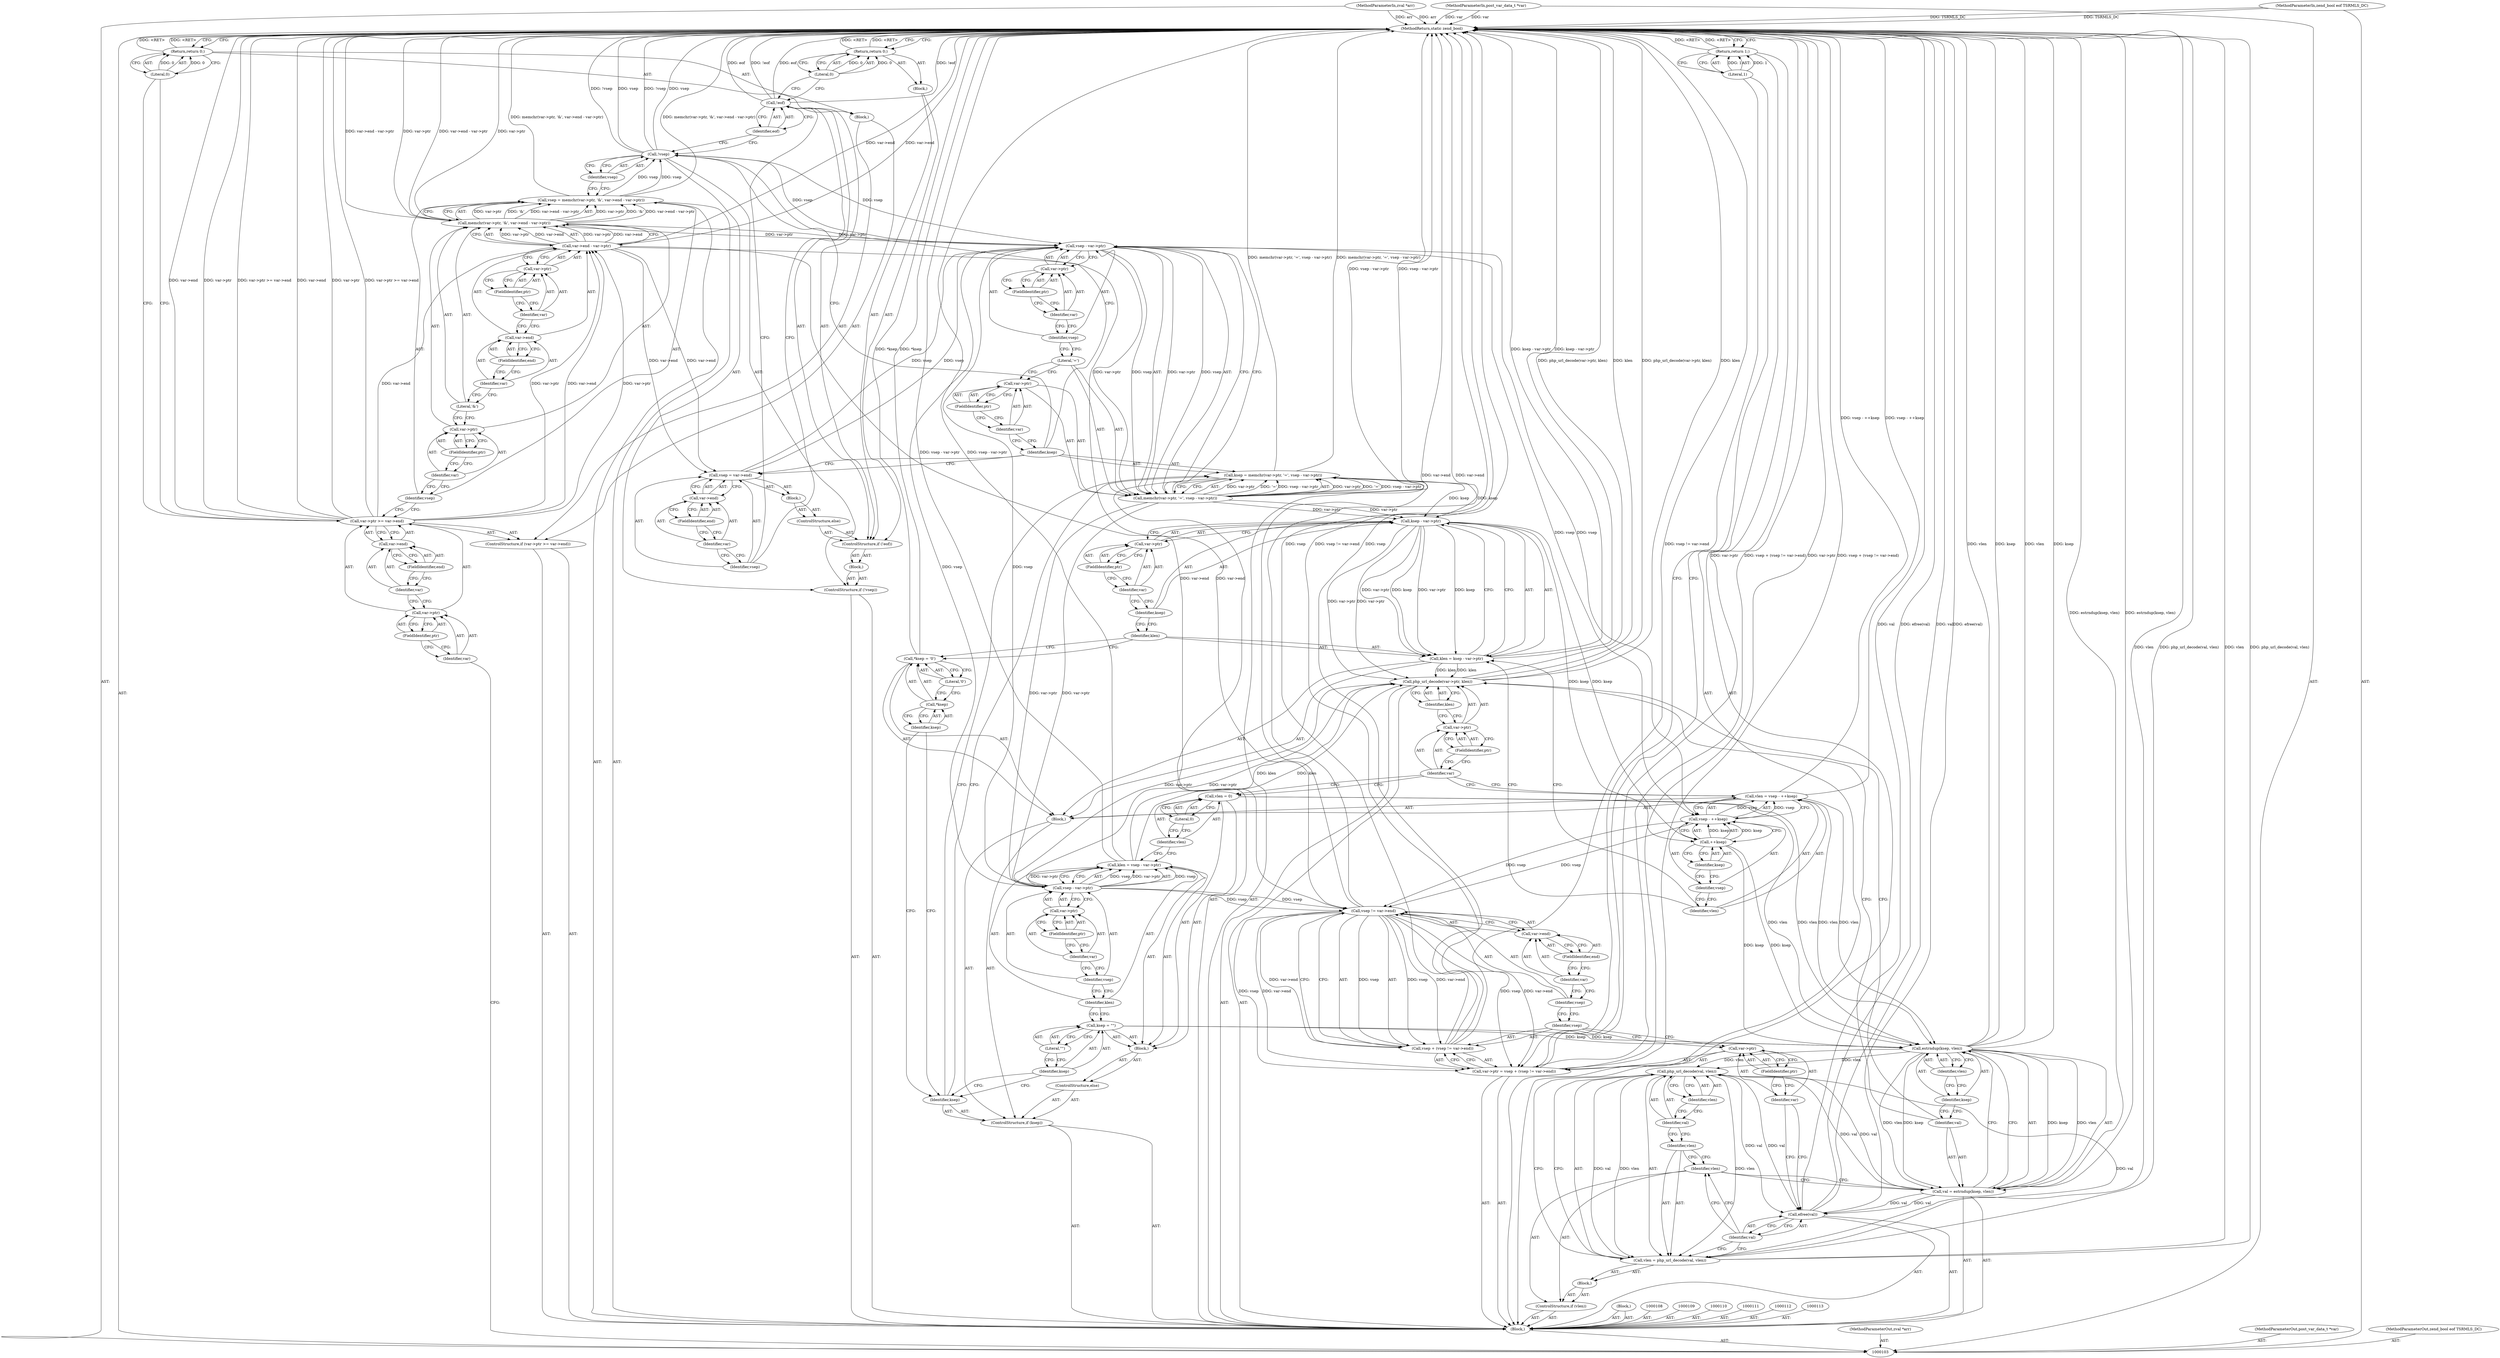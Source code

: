 digraph "1_php-src_0f8cf3b8497dc45c010c44ed9e96518e11e19fc3" {
"1000237" [label="(MethodReturn,static zend_bool)"];
"1000104" [label="(MethodParameterIn,zval *arr)"];
"1000312" [label="(MethodParameterOut,zval *arr)"];
"1000105" [label="(MethodParameterIn,post_var_data_t *var)"];
"1000313" [label="(MethodParameterOut,post_var_data_t *var)"];
"1000106" [label="(MethodParameterIn,zend_bool eof TSRMLS_DC)"];
"1000314" [label="(MethodParameterOut,zend_bool eof TSRMLS_DC)"];
"1000125" [label="(Call,vsep = memchr(var->ptr, '&', var->end - var->ptr))"];
"1000126" [label="(Identifier,vsep)"];
"1000128" [label="(Call,var->ptr)"];
"1000129" [label="(Identifier,var)"];
"1000130" [label="(FieldIdentifier,ptr)"];
"1000131" [label="(Literal,'&')"];
"1000132" [label="(Call,var->end - var->ptr)"];
"1000133" [label="(Call,var->end)"];
"1000134" [label="(Identifier,var)"];
"1000135" [label="(FieldIdentifier,end)"];
"1000136" [label="(Call,var->ptr)"];
"1000137" [label="(Identifier,var)"];
"1000138" [label="(FieldIdentifier,ptr)"];
"1000127" [label="(Call,memchr(var->ptr, '&', var->end - var->ptr))"];
"1000142" [label="(Block,)"];
"1000139" [label="(ControlStructure,if (!vsep))"];
"1000140" [label="(Call,!vsep)"];
"1000141" [label="(Identifier,vsep)"];
"1000146" [label="(Block,)"];
"1000143" [label="(ControlStructure,if (!eof))"];
"1000144" [label="(Call,!eof)"];
"1000145" [label="(Identifier,eof)"];
"1000148" [label="(Literal,0)"];
"1000147" [label="(Return,return 0;)"];
"1000150" [label="(Block,)"];
"1000149" [label="(ControlStructure,else)"];
"1000153" [label="(Call,var->end)"];
"1000154" [label="(Identifier,var)"];
"1000155" [label="(FieldIdentifier,end)"];
"1000151" [label="(Call,vsep = var->end)"];
"1000152" [label="(Identifier,vsep)"];
"1000107" [label="(Block,)"];
"1000156" [label="(Call,ksep = memchr(var->ptr, '=', vsep - var->ptr))"];
"1000157" [label="(Identifier,ksep)"];
"1000159" [label="(Call,var->ptr)"];
"1000160" [label="(Identifier,var)"];
"1000161" [label="(FieldIdentifier,ptr)"];
"1000162" [label="(Literal,'=')"];
"1000163" [label="(Call,vsep - var->ptr)"];
"1000164" [label="(Identifier,vsep)"];
"1000165" [label="(Call,var->ptr)"];
"1000166" [label="(Identifier,var)"];
"1000167" [label="(FieldIdentifier,ptr)"];
"1000158" [label="(Call,memchr(var->ptr, '=', vsep - var->ptr))"];
"1000168" [label="(ControlStructure,if (ksep))"];
"1000170" [label="(Block,)"];
"1000169" [label="(Identifier,ksep)"];
"1000174" [label="(Literal,'\0')"];
"1000171" [label="(Call,*ksep = '\0')"];
"1000172" [label="(Call,*ksep)"];
"1000173" [label="(Identifier,ksep)"];
"1000179" [label="(Call,var->ptr)"];
"1000180" [label="(Identifier,var)"];
"1000175" [label="(Call,klen = ksep - var->ptr)"];
"1000176" [label="(Identifier,klen)"];
"1000181" [label="(FieldIdentifier,ptr)"];
"1000177" [label="(Call,ksep - var->ptr)"];
"1000178" [label="(Identifier,ksep)"];
"1000186" [label="(Call,++ksep)"];
"1000187" [label="(Identifier,ksep)"];
"1000182" [label="(Call,vlen = vsep - ++ksep)"];
"1000183" [label="(Identifier,vlen)"];
"1000184" [label="(Call,vsep - ++ksep)"];
"1000185" [label="(Identifier,vsep)"];
"1000188" [label="(ControlStructure,else)"];
"1000189" [label="(Block,)"];
"1000190" [label="(Call,ksep = \"\")"];
"1000191" [label="(Identifier,ksep)"];
"1000192" [label="(Literal,\"\")"];
"1000197" [label="(Call,var->ptr)"];
"1000198" [label="(Identifier,var)"];
"1000193" [label="(Call,klen = vsep - var->ptr)"];
"1000194" [label="(Identifier,klen)"];
"1000199" [label="(FieldIdentifier,ptr)"];
"1000195" [label="(Call,vsep - var->ptr)"];
"1000196" [label="(Identifier,vsep)"];
"1000200" [label="(Call,vlen = 0)"];
"1000201" [label="(Identifier,vlen)"];
"1000202" [label="(Literal,0)"];
"1000203" [label="(Call,php_url_decode(var->ptr, klen))"];
"1000204" [label="(Call,var->ptr)"];
"1000205" [label="(Identifier,var)"];
"1000206" [label="(FieldIdentifier,ptr)"];
"1000207" [label="(Identifier,klen)"];
"1000208" [label="(Call,val = estrndup(ksep, vlen))"];
"1000209" [label="(Identifier,val)"];
"1000211" [label="(Identifier,ksep)"];
"1000212" [label="(Identifier,vlen)"];
"1000210" [label="(Call,estrndup(ksep, vlen))"];
"1000213" [label="(ControlStructure,if (vlen))"];
"1000215" [label="(Block,)"];
"1000214" [label="(Identifier,vlen)"];
"1000216" [label="(Call,vlen = php_url_decode(val, vlen))"];
"1000217" [label="(Identifier,vlen)"];
"1000219" [label="(Identifier,val)"];
"1000220" [label="(Identifier,vlen)"];
"1000218" [label="(Call,php_url_decode(val, vlen))"];
"1000221" [label="(Block,)"];
"1000222" [label="(Call,efree(val))"];
"1000223" [label="(Identifier,val)"];
"1000228" [label="(Call,vsep + (vsep != var->end))"];
"1000229" [label="(Identifier,vsep)"];
"1000224" [label="(Call,var->ptr = vsep + (vsep != var->end))"];
"1000225" [label="(Call,var->ptr)"];
"1000226" [label="(Identifier,var)"];
"1000230" [label="(Call,vsep != var->end)"];
"1000231" [label="(Identifier,vsep)"];
"1000232" [label="(Call,var->end)"];
"1000233" [label="(Identifier,var)"];
"1000234" [label="(FieldIdentifier,end)"];
"1000227" [label="(FieldIdentifier,ptr)"];
"1000235" [label="(Return,return 1;)"];
"1000236" [label="(Literal,1)"];
"1000114" [label="(ControlStructure,if (var->ptr >= var->end))"];
"1000118" [label="(FieldIdentifier,ptr)"];
"1000119" [label="(Call,var->end)"];
"1000120" [label="(Identifier,var)"];
"1000121" [label="(FieldIdentifier,end)"];
"1000122" [label="(Block,)"];
"1000115" [label="(Call,var->ptr >= var->end)"];
"1000116" [label="(Call,var->ptr)"];
"1000117" [label="(Identifier,var)"];
"1000124" [label="(Literal,0)"];
"1000123" [label="(Return,return 0;)"];
"1000237" -> "1000103"  [label="AST: "];
"1000237" -> "1000123"  [label="CFG: "];
"1000237" -> "1000147"  [label="CFG: "];
"1000237" -> "1000235"  [label="CFG: "];
"1000147" -> "1000237"  [label="DDG: <RET>"];
"1000235" -> "1000237"  [label="DDG: <RET>"];
"1000123" -> "1000237"  [label="DDG: <RET>"];
"1000222" -> "1000237"  [label="DDG: val"];
"1000222" -> "1000237"  [label="DDG: efree(val)"];
"1000104" -> "1000237"  [label="DDG: arr"];
"1000105" -> "1000237"  [label="DDG: var"];
"1000132" -> "1000237"  [label="DDG: var->end"];
"1000210" -> "1000237"  [label="DDG: vlen"];
"1000210" -> "1000237"  [label="DDG: ksep"];
"1000230" -> "1000237"  [label="DDG: var->end"];
"1000175" -> "1000237"  [label="DDG: ksep - var->ptr"];
"1000115" -> "1000237"  [label="DDG: var->end"];
"1000115" -> "1000237"  [label="DDG: var->ptr"];
"1000115" -> "1000237"  [label="DDG: var->ptr >= var->end"];
"1000158" -> "1000237"  [label="DDG: vsep - var->ptr"];
"1000171" -> "1000237"  [label="DDG: *ksep"];
"1000224" -> "1000237"  [label="DDG: var->ptr"];
"1000224" -> "1000237"  [label="DDG: vsep + (vsep != var->end)"];
"1000208" -> "1000237"  [label="DDG: estrndup(ksep, vlen)"];
"1000216" -> "1000237"  [label="DDG: vlen"];
"1000216" -> "1000237"  [label="DDG: php_url_decode(val, vlen)"];
"1000127" -> "1000237"  [label="DDG: var->end - var->ptr"];
"1000127" -> "1000237"  [label="DDG: var->ptr"];
"1000140" -> "1000237"  [label="DDG: vsep"];
"1000140" -> "1000237"  [label="DDG: !vsep"];
"1000193" -> "1000237"  [label="DDG: vsep - var->ptr"];
"1000182" -> "1000237"  [label="DDG: vsep - ++ksep"];
"1000228" -> "1000237"  [label="DDG: vsep"];
"1000228" -> "1000237"  [label="DDG: vsep != var->end"];
"1000156" -> "1000237"  [label="DDG: memchr(var->ptr, '=', vsep - var->ptr)"];
"1000144" -> "1000237"  [label="DDG: !eof"];
"1000144" -> "1000237"  [label="DDG: eof"];
"1000203" -> "1000237"  [label="DDG: php_url_decode(var->ptr, klen)"];
"1000203" -> "1000237"  [label="DDG: klen"];
"1000125" -> "1000237"  [label="DDG: memchr(var->ptr, '&', var->end - var->ptr)"];
"1000106" -> "1000237"  [label="DDG: TSRMLS_DC"];
"1000104" -> "1000103"  [label="AST: "];
"1000104" -> "1000237"  [label="DDG: arr"];
"1000312" -> "1000103"  [label="AST: "];
"1000105" -> "1000103"  [label="AST: "];
"1000105" -> "1000237"  [label="DDG: var"];
"1000313" -> "1000103"  [label="AST: "];
"1000106" -> "1000103"  [label="AST: "];
"1000106" -> "1000237"  [label="DDG: TSRMLS_DC"];
"1000314" -> "1000103"  [label="AST: "];
"1000125" -> "1000107"  [label="AST: "];
"1000125" -> "1000127"  [label="CFG: "];
"1000126" -> "1000125"  [label="AST: "];
"1000127" -> "1000125"  [label="AST: "];
"1000141" -> "1000125"  [label="CFG: "];
"1000125" -> "1000237"  [label="DDG: memchr(var->ptr, '&', var->end - var->ptr)"];
"1000127" -> "1000125"  [label="DDG: var->ptr"];
"1000127" -> "1000125"  [label="DDG: '&'"];
"1000127" -> "1000125"  [label="DDG: var->end - var->ptr"];
"1000125" -> "1000140"  [label="DDG: vsep"];
"1000126" -> "1000125"  [label="AST: "];
"1000126" -> "1000115"  [label="CFG: "];
"1000129" -> "1000126"  [label="CFG: "];
"1000128" -> "1000127"  [label="AST: "];
"1000128" -> "1000130"  [label="CFG: "];
"1000129" -> "1000128"  [label="AST: "];
"1000130" -> "1000128"  [label="AST: "];
"1000131" -> "1000128"  [label="CFG: "];
"1000129" -> "1000128"  [label="AST: "];
"1000129" -> "1000126"  [label="CFG: "];
"1000130" -> "1000129"  [label="CFG: "];
"1000130" -> "1000128"  [label="AST: "];
"1000130" -> "1000129"  [label="CFG: "];
"1000128" -> "1000130"  [label="CFG: "];
"1000131" -> "1000127"  [label="AST: "];
"1000131" -> "1000128"  [label="CFG: "];
"1000134" -> "1000131"  [label="CFG: "];
"1000132" -> "1000127"  [label="AST: "];
"1000132" -> "1000136"  [label="CFG: "];
"1000133" -> "1000132"  [label="AST: "];
"1000136" -> "1000132"  [label="AST: "];
"1000127" -> "1000132"  [label="CFG: "];
"1000132" -> "1000237"  [label="DDG: var->end"];
"1000132" -> "1000127"  [label="DDG: var->ptr"];
"1000132" -> "1000127"  [label="DDG: var->end"];
"1000115" -> "1000132"  [label="DDG: var->end"];
"1000115" -> "1000132"  [label="DDG: var->ptr"];
"1000132" -> "1000151"  [label="DDG: var->end"];
"1000132" -> "1000230"  [label="DDG: var->end"];
"1000133" -> "1000132"  [label="AST: "];
"1000133" -> "1000135"  [label="CFG: "];
"1000134" -> "1000133"  [label="AST: "];
"1000135" -> "1000133"  [label="AST: "];
"1000137" -> "1000133"  [label="CFG: "];
"1000134" -> "1000133"  [label="AST: "];
"1000134" -> "1000131"  [label="CFG: "];
"1000135" -> "1000134"  [label="CFG: "];
"1000135" -> "1000133"  [label="AST: "];
"1000135" -> "1000134"  [label="CFG: "];
"1000133" -> "1000135"  [label="CFG: "];
"1000136" -> "1000132"  [label="AST: "];
"1000136" -> "1000138"  [label="CFG: "];
"1000137" -> "1000136"  [label="AST: "];
"1000138" -> "1000136"  [label="AST: "];
"1000132" -> "1000136"  [label="CFG: "];
"1000137" -> "1000136"  [label="AST: "];
"1000137" -> "1000133"  [label="CFG: "];
"1000138" -> "1000137"  [label="CFG: "];
"1000138" -> "1000136"  [label="AST: "];
"1000138" -> "1000137"  [label="CFG: "];
"1000136" -> "1000138"  [label="CFG: "];
"1000127" -> "1000125"  [label="AST: "];
"1000127" -> "1000132"  [label="CFG: "];
"1000128" -> "1000127"  [label="AST: "];
"1000131" -> "1000127"  [label="AST: "];
"1000132" -> "1000127"  [label="AST: "];
"1000125" -> "1000127"  [label="CFG: "];
"1000127" -> "1000237"  [label="DDG: var->end - var->ptr"];
"1000127" -> "1000237"  [label="DDG: var->ptr"];
"1000127" -> "1000125"  [label="DDG: var->ptr"];
"1000127" -> "1000125"  [label="DDG: '&'"];
"1000127" -> "1000125"  [label="DDG: var->end - var->ptr"];
"1000132" -> "1000127"  [label="DDG: var->ptr"];
"1000132" -> "1000127"  [label="DDG: var->end"];
"1000127" -> "1000163"  [label="DDG: var->ptr"];
"1000142" -> "1000139"  [label="AST: "];
"1000143" -> "1000142"  [label="AST: "];
"1000139" -> "1000107"  [label="AST: "];
"1000140" -> "1000139"  [label="AST: "];
"1000142" -> "1000139"  [label="AST: "];
"1000140" -> "1000139"  [label="AST: "];
"1000140" -> "1000141"  [label="CFG: "];
"1000141" -> "1000140"  [label="AST: "];
"1000145" -> "1000140"  [label="CFG: "];
"1000157" -> "1000140"  [label="CFG: "];
"1000140" -> "1000237"  [label="DDG: vsep"];
"1000140" -> "1000237"  [label="DDG: !vsep"];
"1000125" -> "1000140"  [label="DDG: vsep"];
"1000140" -> "1000163"  [label="DDG: vsep"];
"1000141" -> "1000140"  [label="AST: "];
"1000141" -> "1000125"  [label="CFG: "];
"1000140" -> "1000141"  [label="CFG: "];
"1000146" -> "1000143"  [label="AST: "];
"1000147" -> "1000146"  [label="AST: "];
"1000143" -> "1000142"  [label="AST: "];
"1000144" -> "1000143"  [label="AST: "];
"1000146" -> "1000143"  [label="AST: "];
"1000149" -> "1000143"  [label="AST: "];
"1000144" -> "1000143"  [label="AST: "];
"1000144" -> "1000145"  [label="CFG: "];
"1000145" -> "1000144"  [label="AST: "];
"1000148" -> "1000144"  [label="CFG: "];
"1000152" -> "1000144"  [label="CFG: "];
"1000144" -> "1000237"  [label="DDG: !eof"];
"1000144" -> "1000237"  [label="DDG: eof"];
"1000145" -> "1000144"  [label="AST: "];
"1000145" -> "1000140"  [label="CFG: "];
"1000144" -> "1000145"  [label="CFG: "];
"1000148" -> "1000147"  [label="AST: "];
"1000148" -> "1000144"  [label="CFG: "];
"1000147" -> "1000148"  [label="CFG: "];
"1000148" -> "1000147"  [label="DDG: 0"];
"1000147" -> "1000146"  [label="AST: "];
"1000147" -> "1000148"  [label="CFG: "];
"1000148" -> "1000147"  [label="AST: "];
"1000237" -> "1000147"  [label="CFG: "];
"1000147" -> "1000237"  [label="DDG: <RET>"];
"1000148" -> "1000147"  [label="DDG: 0"];
"1000150" -> "1000149"  [label="AST: "];
"1000151" -> "1000150"  [label="AST: "];
"1000149" -> "1000143"  [label="AST: "];
"1000150" -> "1000149"  [label="AST: "];
"1000153" -> "1000151"  [label="AST: "];
"1000153" -> "1000155"  [label="CFG: "];
"1000154" -> "1000153"  [label="AST: "];
"1000155" -> "1000153"  [label="AST: "];
"1000151" -> "1000153"  [label="CFG: "];
"1000154" -> "1000153"  [label="AST: "];
"1000154" -> "1000152"  [label="CFG: "];
"1000155" -> "1000154"  [label="CFG: "];
"1000155" -> "1000153"  [label="AST: "];
"1000155" -> "1000154"  [label="CFG: "];
"1000153" -> "1000155"  [label="CFG: "];
"1000151" -> "1000150"  [label="AST: "];
"1000151" -> "1000153"  [label="CFG: "];
"1000152" -> "1000151"  [label="AST: "];
"1000153" -> "1000151"  [label="AST: "];
"1000157" -> "1000151"  [label="CFG: "];
"1000132" -> "1000151"  [label="DDG: var->end"];
"1000151" -> "1000163"  [label="DDG: vsep"];
"1000152" -> "1000151"  [label="AST: "];
"1000152" -> "1000144"  [label="CFG: "];
"1000154" -> "1000152"  [label="CFG: "];
"1000107" -> "1000103"  [label="AST: "];
"1000108" -> "1000107"  [label="AST: "];
"1000109" -> "1000107"  [label="AST: "];
"1000110" -> "1000107"  [label="AST: "];
"1000111" -> "1000107"  [label="AST: "];
"1000112" -> "1000107"  [label="AST: "];
"1000113" -> "1000107"  [label="AST: "];
"1000114" -> "1000107"  [label="AST: "];
"1000125" -> "1000107"  [label="AST: "];
"1000139" -> "1000107"  [label="AST: "];
"1000156" -> "1000107"  [label="AST: "];
"1000168" -> "1000107"  [label="AST: "];
"1000203" -> "1000107"  [label="AST: "];
"1000208" -> "1000107"  [label="AST: "];
"1000213" -> "1000107"  [label="AST: "];
"1000221" -> "1000107"  [label="AST: "];
"1000222" -> "1000107"  [label="AST: "];
"1000224" -> "1000107"  [label="AST: "];
"1000235" -> "1000107"  [label="AST: "];
"1000156" -> "1000107"  [label="AST: "];
"1000156" -> "1000158"  [label="CFG: "];
"1000157" -> "1000156"  [label="AST: "];
"1000158" -> "1000156"  [label="AST: "];
"1000169" -> "1000156"  [label="CFG: "];
"1000156" -> "1000237"  [label="DDG: memchr(var->ptr, '=', vsep - var->ptr)"];
"1000158" -> "1000156"  [label="DDG: var->ptr"];
"1000158" -> "1000156"  [label="DDG: '='"];
"1000158" -> "1000156"  [label="DDG: vsep - var->ptr"];
"1000156" -> "1000177"  [label="DDG: ksep"];
"1000157" -> "1000156"  [label="AST: "];
"1000157" -> "1000151"  [label="CFG: "];
"1000157" -> "1000140"  [label="CFG: "];
"1000160" -> "1000157"  [label="CFG: "];
"1000159" -> "1000158"  [label="AST: "];
"1000159" -> "1000161"  [label="CFG: "];
"1000160" -> "1000159"  [label="AST: "];
"1000161" -> "1000159"  [label="AST: "];
"1000162" -> "1000159"  [label="CFG: "];
"1000160" -> "1000159"  [label="AST: "];
"1000160" -> "1000157"  [label="CFG: "];
"1000161" -> "1000160"  [label="CFG: "];
"1000161" -> "1000159"  [label="AST: "];
"1000161" -> "1000160"  [label="CFG: "];
"1000159" -> "1000161"  [label="CFG: "];
"1000162" -> "1000158"  [label="AST: "];
"1000162" -> "1000159"  [label="CFG: "];
"1000164" -> "1000162"  [label="CFG: "];
"1000163" -> "1000158"  [label="AST: "];
"1000163" -> "1000165"  [label="CFG: "];
"1000164" -> "1000163"  [label="AST: "];
"1000165" -> "1000163"  [label="AST: "];
"1000158" -> "1000163"  [label="CFG: "];
"1000163" -> "1000158"  [label="DDG: var->ptr"];
"1000163" -> "1000158"  [label="DDG: vsep"];
"1000140" -> "1000163"  [label="DDG: vsep"];
"1000151" -> "1000163"  [label="DDG: vsep"];
"1000127" -> "1000163"  [label="DDG: var->ptr"];
"1000163" -> "1000184"  [label="DDG: vsep"];
"1000163" -> "1000195"  [label="DDG: vsep"];
"1000164" -> "1000163"  [label="AST: "];
"1000164" -> "1000162"  [label="CFG: "];
"1000166" -> "1000164"  [label="CFG: "];
"1000165" -> "1000163"  [label="AST: "];
"1000165" -> "1000167"  [label="CFG: "];
"1000166" -> "1000165"  [label="AST: "];
"1000167" -> "1000165"  [label="AST: "];
"1000163" -> "1000165"  [label="CFG: "];
"1000166" -> "1000165"  [label="AST: "];
"1000166" -> "1000164"  [label="CFG: "];
"1000167" -> "1000166"  [label="CFG: "];
"1000167" -> "1000165"  [label="AST: "];
"1000167" -> "1000166"  [label="CFG: "];
"1000165" -> "1000167"  [label="CFG: "];
"1000158" -> "1000156"  [label="AST: "];
"1000158" -> "1000163"  [label="CFG: "];
"1000159" -> "1000158"  [label="AST: "];
"1000162" -> "1000158"  [label="AST: "];
"1000163" -> "1000158"  [label="AST: "];
"1000156" -> "1000158"  [label="CFG: "];
"1000158" -> "1000237"  [label="DDG: vsep - var->ptr"];
"1000158" -> "1000156"  [label="DDG: var->ptr"];
"1000158" -> "1000156"  [label="DDG: '='"];
"1000158" -> "1000156"  [label="DDG: vsep - var->ptr"];
"1000163" -> "1000158"  [label="DDG: var->ptr"];
"1000163" -> "1000158"  [label="DDG: vsep"];
"1000158" -> "1000177"  [label="DDG: var->ptr"];
"1000158" -> "1000195"  [label="DDG: var->ptr"];
"1000168" -> "1000107"  [label="AST: "];
"1000169" -> "1000168"  [label="AST: "];
"1000170" -> "1000168"  [label="AST: "];
"1000188" -> "1000168"  [label="AST: "];
"1000170" -> "1000168"  [label="AST: "];
"1000171" -> "1000170"  [label="AST: "];
"1000175" -> "1000170"  [label="AST: "];
"1000182" -> "1000170"  [label="AST: "];
"1000169" -> "1000168"  [label="AST: "];
"1000169" -> "1000156"  [label="CFG: "];
"1000173" -> "1000169"  [label="CFG: "];
"1000191" -> "1000169"  [label="CFG: "];
"1000174" -> "1000171"  [label="AST: "];
"1000174" -> "1000172"  [label="CFG: "];
"1000171" -> "1000174"  [label="CFG: "];
"1000171" -> "1000170"  [label="AST: "];
"1000171" -> "1000174"  [label="CFG: "];
"1000172" -> "1000171"  [label="AST: "];
"1000174" -> "1000171"  [label="AST: "];
"1000176" -> "1000171"  [label="CFG: "];
"1000171" -> "1000237"  [label="DDG: *ksep"];
"1000172" -> "1000171"  [label="AST: "];
"1000172" -> "1000173"  [label="CFG: "];
"1000173" -> "1000172"  [label="AST: "];
"1000174" -> "1000172"  [label="CFG: "];
"1000173" -> "1000172"  [label="AST: "];
"1000173" -> "1000169"  [label="CFG: "];
"1000172" -> "1000173"  [label="CFG: "];
"1000179" -> "1000177"  [label="AST: "];
"1000179" -> "1000181"  [label="CFG: "];
"1000180" -> "1000179"  [label="AST: "];
"1000181" -> "1000179"  [label="AST: "];
"1000177" -> "1000179"  [label="CFG: "];
"1000180" -> "1000179"  [label="AST: "];
"1000180" -> "1000178"  [label="CFG: "];
"1000181" -> "1000180"  [label="CFG: "];
"1000175" -> "1000170"  [label="AST: "];
"1000175" -> "1000177"  [label="CFG: "];
"1000176" -> "1000175"  [label="AST: "];
"1000177" -> "1000175"  [label="AST: "];
"1000183" -> "1000175"  [label="CFG: "];
"1000175" -> "1000237"  [label="DDG: ksep - var->ptr"];
"1000177" -> "1000175"  [label="DDG: ksep"];
"1000177" -> "1000175"  [label="DDG: var->ptr"];
"1000175" -> "1000203"  [label="DDG: klen"];
"1000176" -> "1000175"  [label="AST: "];
"1000176" -> "1000171"  [label="CFG: "];
"1000178" -> "1000176"  [label="CFG: "];
"1000181" -> "1000179"  [label="AST: "];
"1000181" -> "1000180"  [label="CFG: "];
"1000179" -> "1000181"  [label="CFG: "];
"1000177" -> "1000175"  [label="AST: "];
"1000177" -> "1000179"  [label="CFG: "];
"1000178" -> "1000177"  [label="AST: "];
"1000179" -> "1000177"  [label="AST: "];
"1000175" -> "1000177"  [label="CFG: "];
"1000177" -> "1000175"  [label="DDG: ksep"];
"1000177" -> "1000175"  [label="DDG: var->ptr"];
"1000156" -> "1000177"  [label="DDG: ksep"];
"1000158" -> "1000177"  [label="DDG: var->ptr"];
"1000177" -> "1000186"  [label="DDG: ksep"];
"1000177" -> "1000203"  [label="DDG: var->ptr"];
"1000178" -> "1000177"  [label="AST: "];
"1000178" -> "1000176"  [label="CFG: "];
"1000180" -> "1000178"  [label="CFG: "];
"1000186" -> "1000184"  [label="AST: "];
"1000186" -> "1000187"  [label="CFG: "];
"1000187" -> "1000186"  [label="AST: "];
"1000184" -> "1000186"  [label="CFG: "];
"1000186" -> "1000184"  [label="DDG: ksep"];
"1000177" -> "1000186"  [label="DDG: ksep"];
"1000186" -> "1000210"  [label="DDG: ksep"];
"1000187" -> "1000186"  [label="AST: "];
"1000187" -> "1000185"  [label="CFG: "];
"1000186" -> "1000187"  [label="CFG: "];
"1000182" -> "1000170"  [label="AST: "];
"1000182" -> "1000184"  [label="CFG: "];
"1000183" -> "1000182"  [label="AST: "];
"1000184" -> "1000182"  [label="AST: "];
"1000205" -> "1000182"  [label="CFG: "];
"1000182" -> "1000237"  [label="DDG: vsep - ++ksep"];
"1000184" -> "1000182"  [label="DDG: vsep"];
"1000182" -> "1000210"  [label="DDG: vlen"];
"1000183" -> "1000182"  [label="AST: "];
"1000183" -> "1000175"  [label="CFG: "];
"1000185" -> "1000183"  [label="CFG: "];
"1000184" -> "1000182"  [label="AST: "];
"1000184" -> "1000186"  [label="CFG: "];
"1000185" -> "1000184"  [label="AST: "];
"1000186" -> "1000184"  [label="AST: "];
"1000182" -> "1000184"  [label="CFG: "];
"1000184" -> "1000182"  [label="DDG: vsep"];
"1000163" -> "1000184"  [label="DDG: vsep"];
"1000186" -> "1000184"  [label="DDG: ksep"];
"1000184" -> "1000230"  [label="DDG: vsep"];
"1000185" -> "1000184"  [label="AST: "];
"1000185" -> "1000183"  [label="CFG: "];
"1000187" -> "1000185"  [label="CFG: "];
"1000188" -> "1000168"  [label="AST: "];
"1000189" -> "1000188"  [label="AST: "];
"1000189" -> "1000188"  [label="AST: "];
"1000190" -> "1000189"  [label="AST: "];
"1000193" -> "1000189"  [label="AST: "];
"1000200" -> "1000189"  [label="AST: "];
"1000190" -> "1000189"  [label="AST: "];
"1000190" -> "1000192"  [label="CFG: "];
"1000191" -> "1000190"  [label="AST: "];
"1000192" -> "1000190"  [label="AST: "];
"1000194" -> "1000190"  [label="CFG: "];
"1000190" -> "1000210"  [label="DDG: ksep"];
"1000191" -> "1000190"  [label="AST: "];
"1000191" -> "1000169"  [label="CFG: "];
"1000192" -> "1000191"  [label="CFG: "];
"1000192" -> "1000190"  [label="AST: "];
"1000192" -> "1000191"  [label="CFG: "];
"1000190" -> "1000192"  [label="CFG: "];
"1000197" -> "1000195"  [label="AST: "];
"1000197" -> "1000199"  [label="CFG: "];
"1000198" -> "1000197"  [label="AST: "];
"1000199" -> "1000197"  [label="AST: "];
"1000195" -> "1000197"  [label="CFG: "];
"1000198" -> "1000197"  [label="AST: "];
"1000198" -> "1000196"  [label="CFG: "];
"1000199" -> "1000198"  [label="CFG: "];
"1000193" -> "1000189"  [label="AST: "];
"1000193" -> "1000195"  [label="CFG: "];
"1000194" -> "1000193"  [label="AST: "];
"1000195" -> "1000193"  [label="AST: "];
"1000201" -> "1000193"  [label="CFG: "];
"1000193" -> "1000237"  [label="DDG: vsep - var->ptr"];
"1000195" -> "1000193"  [label="DDG: vsep"];
"1000195" -> "1000193"  [label="DDG: var->ptr"];
"1000193" -> "1000203"  [label="DDG: klen"];
"1000194" -> "1000193"  [label="AST: "];
"1000194" -> "1000190"  [label="CFG: "];
"1000196" -> "1000194"  [label="CFG: "];
"1000199" -> "1000197"  [label="AST: "];
"1000199" -> "1000198"  [label="CFG: "];
"1000197" -> "1000199"  [label="CFG: "];
"1000195" -> "1000193"  [label="AST: "];
"1000195" -> "1000197"  [label="CFG: "];
"1000196" -> "1000195"  [label="AST: "];
"1000197" -> "1000195"  [label="AST: "];
"1000193" -> "1000195"  [label="CFG: "];
"1000195" -> "1000193"  [label="DDG: vsep"];
"1000195" -> "1000193"  [label="DDG: var->ptr"];
"1000163" -> "1000195"  [label="DDG: vsep"];
"1000158" -> "1000195"  [label="DDG: var->ptr"];
"1000195" -> "1000203"  [label="DDG: var->ptr"];
"1000195" -> "1000230"  [label="DDG: vsep"];
"1000196" -> "1000195"  [label="AST: "];
"1000196" -> "1000194"  [label="CFG: "];
"1000198" -> "1000196"  [label="CFG: "];
"1000200" -> "1000189"  [label="AST: "];
"1000200" -> "1000202"  [label="CFG: "];
"1000201" -> "1000200"  [label="AST: "];
"1000202" -> "1000200"  [label="AST: "];
"1000205" -> "1000200"  [label="CFG: "];
"1000200" -> "1000210"  [label="DDG: vlen"];
"1000201" -> "1000200"  [label="AST: "];
"1000201" -> "1000193"  [label="CFG: "];
"1000202" -> "1000201"  [label="CFG: "];
"1000202" -> "1000200"  [label="AST: "];
"1000202" -> "1000201"  [label="CFG: "];
"1000200" -> "1000202"  [label="CFG: "];
"1000203" -> "1000107"  [label="AST: "];
"1000203" -> "1000207"  [label="CFG: "];
"1000204" -> "1000203"  [label="AST: "];
"1000207" -> "1000203"  [label="AST: "];
"1000209" -> "1000203"  [label="CFG: "];
"1000203" -> "1000237"  [label="DDG: php_url_decode(var->ptr, klen)"];
"1000203" -> "1000237"  [label="DDG: klen"];
"1000177" -> "1000203"  [label="DDG: var->ptr"];
"1000195" -> "1000203"  [label="DDG: var->ptr"];
"1000193" -> "1000203"  [label="DDG: klen"];
"1000175" -> "1000203"  [label="DDG: klen"];
"1000204" -> "1000203"  [label="AST: "];
"1000204" -> "1000206"  [label="CFG: "];
"1000205" -> "1000204"  [label="AST: "];
"1000206" -> "1000204"  [label="AST: "];
"1000207" -> "1000204"  [label="CFG: "];
"1000205" -> "1000204"  [label="AST: "];
"1000205" -> "1000182"  [label="CFG: "];
"1000205" -> "1000200"  [label="CFG: "];
"1000206" -> "1000205"  [label="CFG: "];
"1000206" -> "1000204"  [label="AST: "];
"1000206" -> "1000205"  [label="CFG: "];
"1000204" -> "1000206"  [label="CFG: "];
"1000207" -> "1000203"  [label="AST: "];
"1000207" -> "1000204"  [label="CFG: "];
"1000203" -> "1000207"  [label="CFG: "];
"1000208" -> "1000107"  [label="AST: "];
"1000208" -> "1000210"  [label="CFG: "];
"1000209" -> "1000208"  [label="AST: "];
"1000210" -> "1000208"  [label="AST: "];
"1000214" -> "1000208"  [label="CFG: "];
"1000208" -> "1000237"  [label="DDG: estrndup(ksep, vlen)"];
"1000210" -> "1000208"  [label="DDG: ksep"];
"1000210" -> "1000208"  [label="DDG: vlen"];
"1000208" -> "1000218"  [label="DDG: val"];
"1000208" -> "1000222"  [label="DDG: val"];
"1000209" -> "1000208"  [label="AST: "];
"1000209" -> "1000203"  [label="CFG: "];
"1000211" -> "1000209"  [label="CFG: "];
"1000211" -> "1000210"  [label="AST: "];
"1000211" -> "1000209"  [label="CFG: "];
"1000212" -> "1000211"  [label="CFG: "];
"1000212" -> "1000210"  [label="AST: "];
"1000212" -> "1000211"  [label="CFG: "];
"1000210" -> "1000212"  [label="CFG: "];
"1000210" -> "1000208"  [label="AST: "];
"1000210" -> "1000212"  [label="CFG: "];
"1000211" -> "1000210"  [label="AST: "];
"1000212" -> "1000210"  [label="AST: "];
"1000208" -> "1000210"  [label="CFG: "];
"1000210" -> "1000237"  [label="DDG: vlen"];
"1000210" -> "1000237"  [label="DDG: ksep"];
"1000210" -> "1000208"  [label="DDG: ksep"];
"1000210" -> "1000208"  [label="DDG: vlen"];
"1000186" -> "1000210"  [label="DDG: ksep"];
"1000190" -> "1000210"  [label="DDG: ksep"];
"1000200" -> "1000210"  [label="DDG: vlen"];
"1000182" -> "1000210"  [label="DDG: vlen"];
"1000210" -> "1000218"  [label="DDG: vlen"];
"1000213" -> "1000107"  [label="AST: "];
"1000214" -> "1000213"  [label="AST: "];
"1000215" -> "1000213"  [label="AST: "];
"1000215" -> "1000213"  [label="AST: "];
"1000216" -> "1000215"  [label="AST: "];
"1000214" -> "1000213"  [label="AST: "];
"1000214" -> "1000208"  [label="CFG: "];
"1000217" -> "1000214"  [label="CFG: "];
"1000223" -> "1000214"  [label="CFG: "];
"1000216" -> "1000215"  [label="AST: "];
"1000216" -> "1000218"  [label="CFG: "];
"1000217" -> "1000216"  [label="AST: "];
"1000218" -> "1000216"  [label="AST: "];
"1000223" -> "1000216"  [label="CFG: "];
"1000216" -> "1000237"  [label="DDG: vlen"];
"1000216" -> "1000237"  [label="DDG: php_url_decode(val, vlen)"];
"1000218" -> "1000216"  [label="DDG: val"];
"1000218" -> "1000216"  [label="DDG: vlen"];
"1000217" -> "1000216"  [label="AST: "];
"1000217" -> "1000214"  [label="CFG: "];
"1000219" -> "1000217"  [label="CFG: "];
"1000219" -> "1000218"  [label="AST: "];
"1000219" -> "1000217"  [label="CFG: "];
"1000220" -> "1000219"  [label="CFG: "];
"1000220" -> "1000218"  [label="AST: "];
"1000220" -> "1000219"  [label="CFG: "];
"1000218" -> "1000220"  [label="CFG: "];
"1000218" -> "1000216"  [label="AST: "];
"1000218" -> "1000220"  [label="CFG: "];
"1000219" -> "1000218"  [label="AST: "];
"1000220" -> "1000218"  [label="AST: "];
"1000216" -> "1000218"  [label="CFG: "];
"1000218" -> "1000216"  [label="DDG: val"];
"1000218" -> "1000216"  [label="DDG: vlen"];
"1000208" -> "1000218"  [label="DDG: val"];
"1000210" -> "1000218"  [label="DDG: vlen"];
"1000218" -> "1000222"  [label="DDG: val"];
"1000221" -> "1000107"  [label="AST: "];
"1000222" -> "1000107"  [label="AST: "];
"1000222" -> "1000223"  [label="CFG: "];
"1000223" -> "1000222"  [label="AST: "];
"1000226" -> "1000222"  [label="CFG: "];
"1000222" -> "1000237"  [label="DDG: val"];
"1000222" -> "1000237"  [label="DDG: efree(val)"];
"1000208" -> "1000222"  [label="DDG: val"];
"1000218" -> "1000222"  [label="DDG: val"];
"1000223" -> "1000222"  [label="AST: "];
"1000223" -> "1000216"  [label="CFG: "];
"1000223" -> "1000214"  [label="CFG: "];
"1000222" -> "1000223"  [label="CFG: "];
"1000228" -> "1000224"  [label="AST: "];
"1000228" -> "1000230"  [label="CFG: "];
"1000229" -> "1000228"  [label="AST: "];
"1000230" -> "1000228"  [label="AST: "];
"1000224" -> "1000228"  [label="CFG: "];
"1000228" -> "1000237"  [label="DDG: vsep"];
"1000228" -> "1000237"  [label="DDG: vsep != var->end"];
"1000230" -> "1000228"  [label="DDG: vsep"];
"1000230" -> "1000228"  [label="DDG: var->end"];
"1000229" -> "1000228"  [label="AST: "];
"1000229" -> "1000225"  [label="CFG: "];
"1000231" -> "1000229"  [label="CFG: "];
"1000224" -> "1000107"  [label="AST: "];
"1000224" -> "1000228"  [label="CFG: "];
"1000225" -> "1000224"  [label="AST: "];
"1000228" -> "1000224"  [label="AST: "];
"1000236" -> "1000224"  [label="CFG: "];
"1000224" -> "1000237"  [label="DDG: var->ptr"];
"1000224" -> "1000237"  [label="DDG: vsep + (vsep != var->end)"];
"1000230" -> "1000224"  [label="DDG: vsep"];
"1000230" -> "1000224"  [label="DDG: var->end"];
"1000225" -> "1000224"  [label="AST: "];
"1000225" -> "1000227"  [label="CFG: "];
"1000226" -> "1000225"  [label="AST: "];
"1000227" -> "1000225"  [label="AST: "];
"1000229" -> "1000225"  [label="CFG: "];
"1000226" -> "1000225"  [label="AST: "];
"1000226" -> "1000222"  [label="CFG: "];
"1000227" -> "1000226"  [label="CFG: "];
"1000230" -> "1000228"  [label="AST: "];
"1000230" -> "1000232"  [label="CFG: "];
"1000231" -> "1000230"  [label="AST: "];
"1000232" -> "1000230"  [label="AST: "];
"1000228" -> "1000230"  [label="CFG: "];
"1000230" -> "1000237"  [label="DDG: var->end"];
"1000230" -> "1000224"  [label="DDG: vsep"];
"1000230" -> "1000224"  [label="DDG: var->end"];
"1000230" -> "1000228"  [label="DDG: vsep"];
"1000230" -> "1000228"  [label="DDG: var->end"];
"1000184" -> "1000230"  [label="DDG: vsep"];
"1000195" -> "1000230"  [label="DDG: vsep"];
"1000132" -> "1000230"  [label="DDG: var->end"];
"1000231" -> "1000230"  [label="AST: "];
"1000231" -> "1000229"  [label="CFG: "];
"1000233" -> "1000231"  [label="CFG: "];
"1000232" -> "1000230"  [label="AST: "];
"1000232" -> "1000234"  [label="CFG: "];
"1000233" -> "1000232"  [label="AST: "];
"1000234" -> "1000232"  [label="AST: "];
"1000230" -> "1000232"  [label="CFG: "];
"1000233" -> "1000232"  [label="AST: "];
"1000233" -> "1000231"  [label="CFG: "];
"1000234" -> "1000233"  [label="CFG: "];
"1000234" -> "1000232"  [label="AST: "];
"1000234" -> "1000233"  [label="CFG: "];
"1000232" -> "1000234"  [label="CFG: "];
"1000227" -> "1000225"  [label="AST: "];
"1000227" -> "1000226"  [label="CFG: "];
"1000225" -> "1000227"  [label="CFG: "];
"1000235" -> "1000107"  [label="AST: "];
"1000235" -> "1000236"  [label="CFG: "];
"1000236" -> "1000235"  [label="AST: "];
"1000237" -> "1000235"  [label="CFG: "];
"1000235" -> "1000237"  [label="DDG: <RET>"];
"1000236" -> "1000235"  [label="DDG: 1"];
"1000236" -> "1000235"  [label="AST: "];
"1000236" -> "1000224"  [label="CFG: "];
"1000235" -> "1000236"  [label="CFG: "];
"1000236" -> "1000235"  [label="DDG: 1"];
"1000114" -> "1000107"  [label="AST: "];
"1000115" -> "1000114"  [label="AST: "];
"1000122" -> "1000114"  [label="AST: "];
"1000118" -> "1000116"  [label="AST: "];
"1000118" -> "1000117"  [label="CFG: "];
"1000116" -> "1000118"  [label="CFG: "];
"1000119" -> "1000115"  [label="AST: "];
"1000119" -> "1000121"  [label="CFG: "];
"1000120" -> "1000119"  [label="AST: "];
"1000121" -> "1000119"  [label="AST: "];
"1000115" -> "1000119"  [label="CFG: "];
"1000120" -> "1000119"  [label="AST: "];
"1000120" -> "1000116"  [label="CFG: "];
"1000121" -> "1000120"  [label="CFG: "];
"1000121" -> "1000119"  [label="AST: "];
"1000121" -> "1000120"  [label="CFG: "];
"1000119" -> "1000121"  [label="CFG: "];
"1000122" -> "1000114"  [label="AST: "];
"1000123" -> "1000122"  [label="AST: "];
"1000115" -> "1000114"  [label="AST: "];
"1000115" -> "1000119"  [label="CFG: "];
"1000116" -> "1000115"  [label="AST: "];
"1000119" -> "1000115"  [label="AST: "];
"1000124" -> "1000115"  [label="CFG: "];
"1000126" -> "1000115"  [label="CFG: "];
"1000115" -> "1000237"  [label="DDG: var->end"];
"1000115" -> "1000237"  [label="DDG: var->ptr"];
"1000115" -> "1000237"  [label="DDG: var->ptr >= var->end"];
"1000115" -> "1000132"  [label="DDG: var->end"];
"1000115" -> "1000132"  [label="DDG: var->ptr"];
"1000116" -> "1000115"  [label="AST: "];
"1000116" -> "1000118"  [label="CFG: "];
"1000117" -> "1000116"  [label="AST: "];
"1000118" -> "1000116"  [label="AST: "];
"1000120" -> "1000116"  [label="CFG: "];
"1000117" -> "1000116"  [label="AST: "];
"1000117" -> "1000103"  [label="CFG: "];
"1000118" -> "1000117"  [label="CFG: "];
"1000124" -> "1000123"  [label="AST: "];
"1000124" -> "1000115"  [label="CFG: "];
"1000123" -> "1000124"  [label="CFG: "];
"1000124" -> "1000123"  [label="DDG: 0"];
"1000123" -> "1000122"  [label="AST: "];
"1000123" -> "1000124"  [label="CFG: "];
"1000124" -> "1000123"  [label="AST: "];
"1000237" -> "1000123"  [label="CFG: "];
"1000123" -> "1000237"  [label="DDG: <RET>"];
"1000124" -> "1000123"  [label="DDG: 0"];
}

